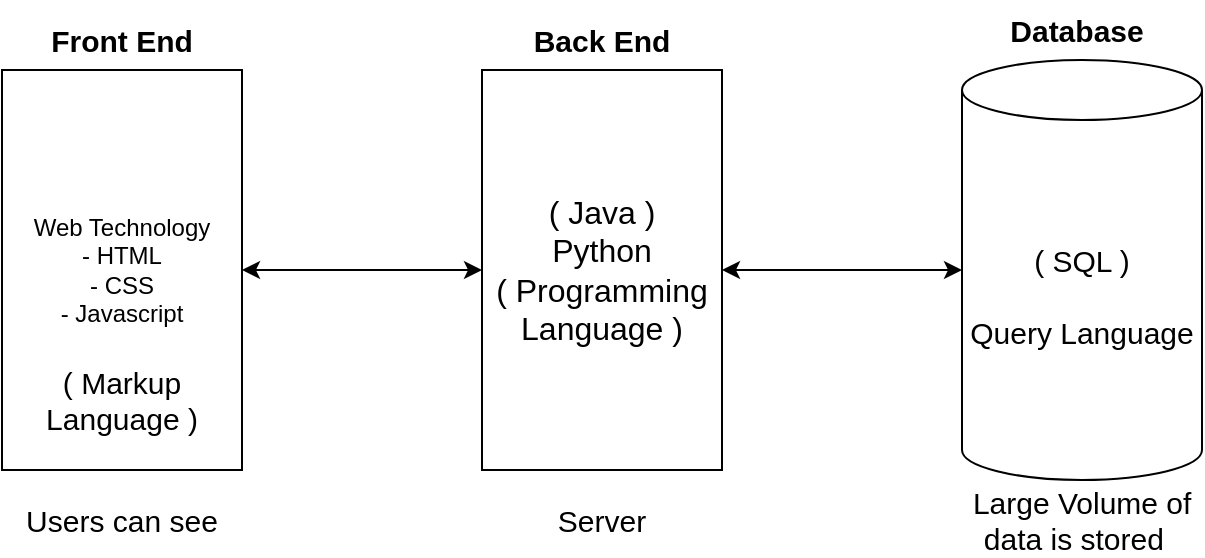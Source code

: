 <mxfile version="20.5.3" type="device"><diagram id="TgCYuNwugzKHEPB1lVZb" name="Page-1"><mxGraphModel dx="1038" dy="579" grid="1" gridSize="10" guides="1" tooltips="1" connect="1" arrows="1" fold="1" page="1" pageScale="1" pageWidth="850" pageHeight="1100" math="0" shadow="0"><root><mxCell id="0"/><mxCell id="1" parent="0"/><mxCell id="E9XxpTpH80gkJTg9qCkz-1" value="Web Technology&lt;br&gt;- HTML&lt;br&gt;- CSS&lt;br&gt;- Javascript" style="rounded=0;whiteSpace=wrap;html=1;" vertex="1" parent="1"><mxGeometry x="80" y="160" width="120" height="200" as="geometry"/></mxCell><mxCell id="E9XxpTpH80gkJTg9qCkz-2" value="Front End" style="text;html=1;strokeColor=none;fillColor=none;align=center;verticalAlign=middle;whiteSpace=wrap;rounded=0;fontStyle=1;fontSize=15;" vertex="1" parent="1"><mxGeometry x="80" y="130" width="120" height="30" as="geometry"/></mxCell><mxCell id="E9XxpTpH80gkJTg9qCkz-3" value="&lt;font style=&quot;font-size: 16px;&quot;&gt;( Java )&lt;br&gt;Python&lt;br&gt;( Programming Language )&lt;br&gt;&lt;/font&gt;" style="rounded=0;whiteSpace=wrap;html=1;" vertex="1" parent="1"><mxGeometry x="320" y="160" width="120" height="200" as="geometry"/></mxCell><mxCell id="E9XxpTpH80gkJTg9qCkz-4" value="Database" style="text;html=1;strokeColor=none;fillColor=none;align=center;verticalAlign=middle;whiteSpace=wrap;rounded=0;fontStyle=1;fontSize=15;" vertex="1" parent="1"><mxGeometry x="555" y="125" width="125" height="30" as="geometry"/></mxCell><mxCell id="E9XxpTpH80gkJTg9qCkz-6" value="( SQL )&lt;br&gt;&lt;br&gt;Query Language" style="shape=cylinder3;whiteSpace=wrap;html=1;boundedLbl=1;backgroundOutline=1;size=15;fontSize=15;" vertex="1" parent="1"><mxGeometry x="560" y="155" width="120" height="210" as="geometry"/></mxCell><mxCell id="E9XxpTpH80gkJTg9qCkz-7" value="" style="endArrow=classic;startArrow=classic;html=1;rounded=0;fontSize=15;exitX=1;exitY=0.5;exitDx=0;exitDy=0;entryX=0;entryY=0.5;entryDx=0;entryDy=0;" edge="1" parent="1" source="E9XxpTpH80gkJTg9qCkz-1" target="E9XxpTpH80gkJTg9qCkz-3"><mxGeometry width="50" height="50" relative="1" as="geometry"><mxPoint x="400" y="300" as="sourcePoint"/><mxPoint x="450" y="250" as="targetPoint"/></mxGeometry></mxCell><mxCell id="E9XxpTpH80gkJTg9qCkz-8" value="" style="endArrow=classic;startArrow=classic;html=1;rounded=0;fontSize=15;entryX=0;entryY=0.5;entryDx=0;entryDy=0;entryPerimeter=0;exitX=1;exitY=0.5;exitDx=0;exitDy=0;" edge="1" parent="1" source="E9XxpTpH80gkJTg9qCkz-3" target="E9XxpTpH80gkJTg9qCkz-6"><mxGeometry width="50" height="50" relative="1" as="geometry"><mxPoint x="400" y="300" as="sourcePoint"/><mxPoint x="450" y="250" as="targetPoint"/></mxGeometry></mxCell><mxCell id="E9XxpTpH80gkJTg9qCkz-9" value="Back End" style="text;html=1;strokeColor=none;fillColor=none;align=center;verticalAlign=middle;whiteSpace=wrap;rounded=0;fontStyle=1;fontSize=15;" vertex="1" parent="1"><mxGeometry x="320" y="130" width="120" height="30" as="geometry"/></mxCell><mxCell id="E9XxpTpH80gkJTg9qCkz-10" value="&lt;span style=&quot;font-weight: normal;&quot;&gt;&amp;nbsp;Users can see &lt;span style=&quot;color: rgba(0, 0, 0, 0); font-family: monospace; font-size: 0px; text-align: start;&quot;&gt;%3CmxGraphModel%3E%3Croot%3E%3CmxCell%20id%3D%220%22%2F%3E%3CmxCell%20id%3D%221%22%20parent%3D%220%22%2F%3E%3CmxCell%20id%3D%222%22%20value%3D%22Front%20End%22%20style%3D%22text%3Bhtml%3D1%3BstrokeColor%3Dnone%3BfillColor%3Dnone%3Balign%3Dcenter%3BverticalAlign%3Dmiddle%3BwhiteSpace%3Dwrap%3Brounded%3D0%3BfontStyle%3D1%3BfontSize%3D15%3B%22%20vertex%3D%221%22%20parent%3D%221%22%3E%3CmxGeometry%20x%3D%2280%22%20y%3D%22130%22%20width%3D%22120%22%20height%3D%2230%22%20as%3D%22geometry%22%2F%3E%3C%2FmxCell%3E%3C%2Froot%3E%3C%2FmxGraphModel%3&lt;/span&gt;&lt;/span&gt;" style="text;html=1;strokeColor=none;fillColor=none;align=center;verticalAlign=middle;whiteSpace=wrap;rounded=0;fontStyle=1;fontSize=15;" vertex="1" parent="1"><mxGeometry x="80" y="370" width="120" height="30" as="geometry"/></mxCell><mxCell id="E9XxpTpH80gkJTg9qCkz-11" value="&lt;span style=&quot;font-weight: normal;&quot;&gt;( Markup Language )&lt;span style=&quot;color: rgba(0, 0, 0, 0); font-family: monospace; font-size: 0px; text-align: start;&quot;&gt;%3CmxGraphModel%3E%3Croot%3E%3CmxCell%20id%3D%220%22%2F%3E%3CmxCell%20id%3D%221%22%20parent%3D%220%22%2F%3E%3CmxCell%20id%3D%222%22%20value%3D%22Front%20End%22%20style%3D%22text%3Bhtml%3D1%3BstrokeColor%3Dnone%3BfillColor%3Dnone%3Balign%3Dcenter%3BverticalAlign%3Dmiddle%3BwhiteSpace%3Dwrap%3Brounded%3D0%3BfontStyle%3D1%3BfontSize%3D15%3B%22%20vertex%3D%221%22%20parent%3D%221%22%3E%3CmxGeometry%20x%3D%2280%22%20y%3D%22130%22%20width%3D%22120%22%20height%3D%2230%22%20as%3D%22geometry%22%2F%3E%3C%2FmxCell%3E%3C%2Froot%3E%3C%2FmxGraphModel%3E&lt;/span&gt;&lt;/span&gt;" style="text;html=1;strokeColor=none;fillColor=none;align=center;verticalAlign=middle;whiteSpace=wrap;rounded=0;fontStyle=1;fontSize=15;" vertex="1" parent="1"><mxGeometry x="80" y="310" width="120" height="30" as="geometry"/></mxCell><mxCell id="E9XxpTpH80gkJTg9qCkz-12" value="&lt;span style=&quot;font-weight: normal;&quot;&gt;&amp;nbsp;Server &lt;span style=&quot;color: rgba(0, 0, 0, 0); font-family: monospace; font-size: 0px; text-align: start;&quot;&gt;%3CmxGraphModel%3E%3Croot%3E%3CmxCell%20id%3D%220%22%2F%3E%3CmxCell%20id%3D%221%22%20parent%3D%220%22%2F%3E%3CmxCell%20id%3D%222%22%20value%3D%22Front%20End%22%20style%3D%22text%3Bhtml%3D1%3BstrokeColor%3Dnone%3BfillColor%3Dnone%3Balign%3Dcenter%3BverticalAlign%3Dmiddle%3BwhiteSpace%3Dwrap%3Brounded%3D0%3BfontStyle%3D1%3BfontSize%3D15%3B%22%20vertex%3D%221%22%20parent%3D%221%22%3E%3CmxGeometry%20x%3D%2280%22%20y%3D%22130%22%20width%3D%22120%22%20height%3D%2230%22%20as%3D%22geometry%22%2F%3E%3C%2FmxCell%3E%3C%2Froot%3E%3C%2Fm&lt;/span&gt;&lt;/span&gt;" style="text;html=1;strokeColor=none;fillColor=none;align=center;verticalAlign=middle;whiteSpace=wrap;rounded=0;fontStyle=1;fontSize=15;" vertex="1" parent="1"><mxGeometry x="320" y="370" width="120" height="30" as="geometry"/></mxCell><mxCell id="E9XxpTpH80gkJTg9qCkz-13" value="&lt;span style=&quot;font-weight: 400;&quot;&gt;&amp;nbsp;Large Volume of data is stored&amp;nbsp;&lt;/span&gt;" style="text;html=1;strokeColor=none;fillColor=none;align=center;verticalAlign=middle;whiteSpace=wrap;rounded=0;fontStyle=1;fontSize=15;" vertex="1" parent="1"><mxGeometry x="557.5" y="370" width="120" height="30" as="geometry"/></mxCell></root></mxGraphModel></diagram></mxfile>
